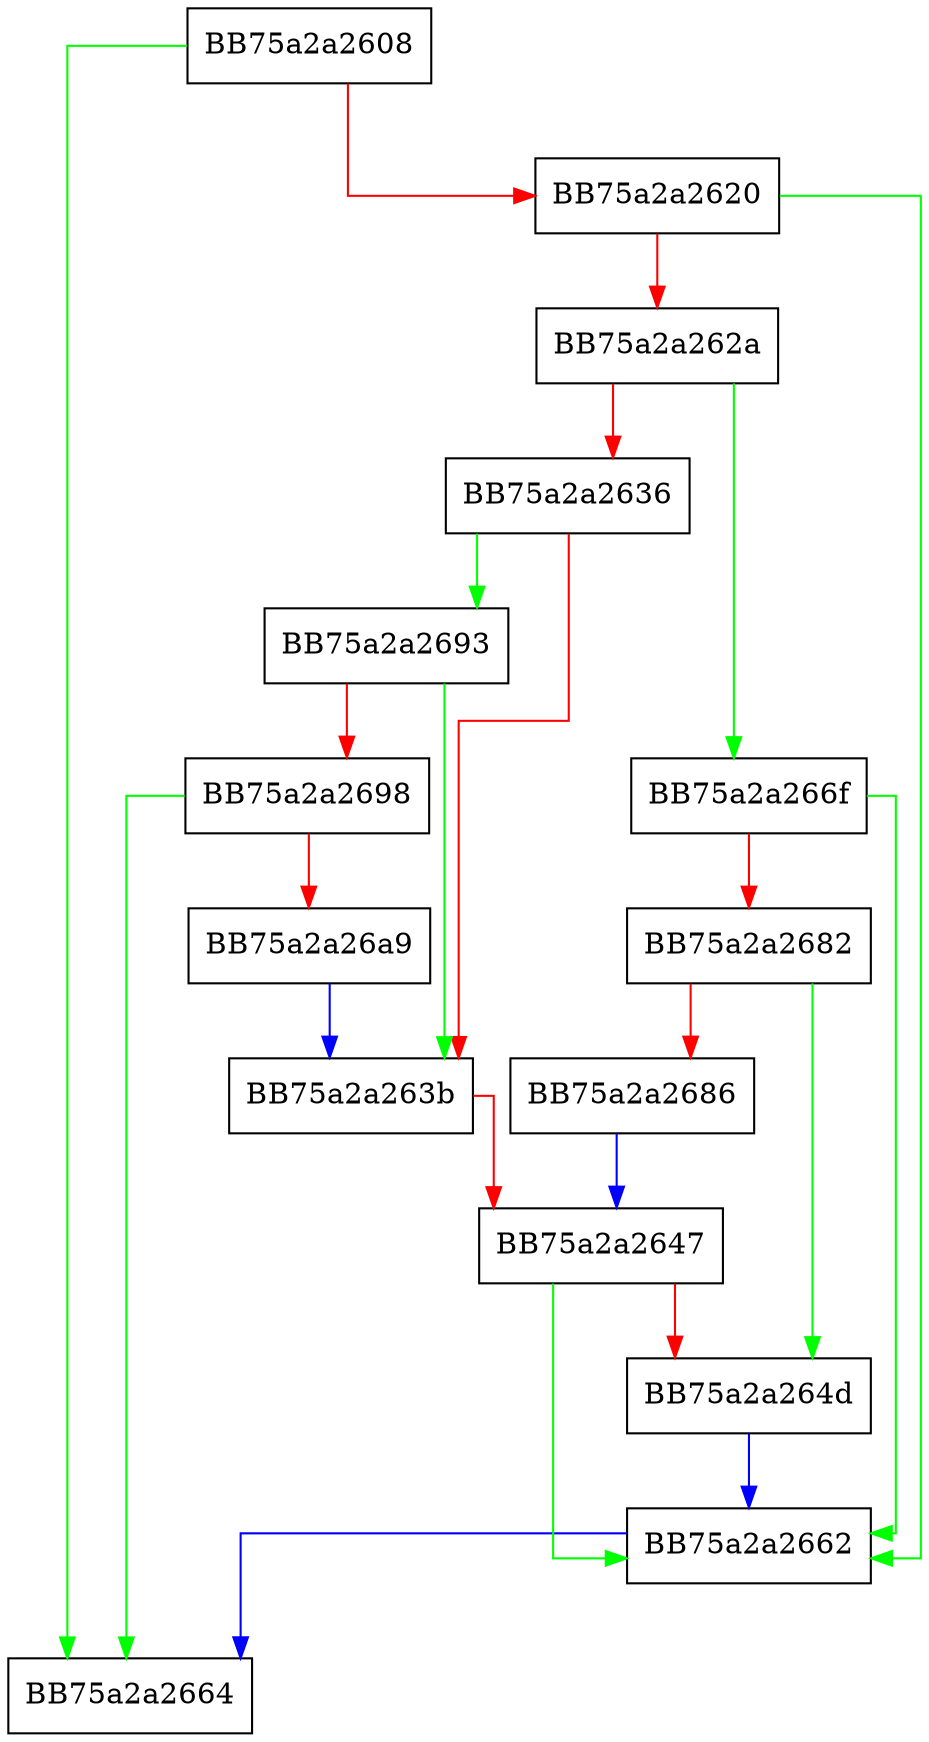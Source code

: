 digraph sqlite3PagerBegin {
  node [shape="box"];
  graph [splines=ortho];
  BB75a2a2608 -> BB75a2a2664 [color="green"];
  BB75a2a2608 -> BB75a2a2620 [color="red"];
  BB75a2a2620 -> BB75a2a2662 [color="green"];
  BB75a2a2620 -> BB75a2a262a [color="red"];
  BB75a2a262a -> BB75a2a266f [color="green"];
  BB75a2a262a -> BB75a2a2636 [color="red"];
  BB75a2a2636 -> BB75a2a2693 [color="green"];
  BB75a2a2636 -> BB75a2a263b [color="red"];
  BB75a2a263b -> BB75a2a2647 [color="red"];
  BB75a2a2647 -> BB75a2a2662 [color="green"];
  BB75a2a2647 -> BB75a2a264d [color="red"];
  BB75a2a264d -> BB75a2a2662 [color="blue"];
  BB75a2a2662 -> BB75a2a2664 [color="blue"];
  BB75a2a266f -> BB75a2a2662 [color="green"];
  BB75a2a266f -> BB75a2a2682 [color="red"];
  BB75a2a2682 -> BB75a2a264d [color="green"];
  BB75a2a2682 -> BB75a2a2686 [color="red"];
  BB75a2a2686 -> BB75a2a2647 [color="blue"];
  BB75a2a2693 -> BB75a2a263b [color="green"];
  BB75a2a2693 -> BB75a2a2698 [color="red"];
  BB75a2a2698 -> BB75a2a2664 [color="green"];
  BB75a2a2698 -> BB75a2a26a9 [color="red"];
  BB75a2a26a9 -> BB75a2a263b [color="blue"];
}